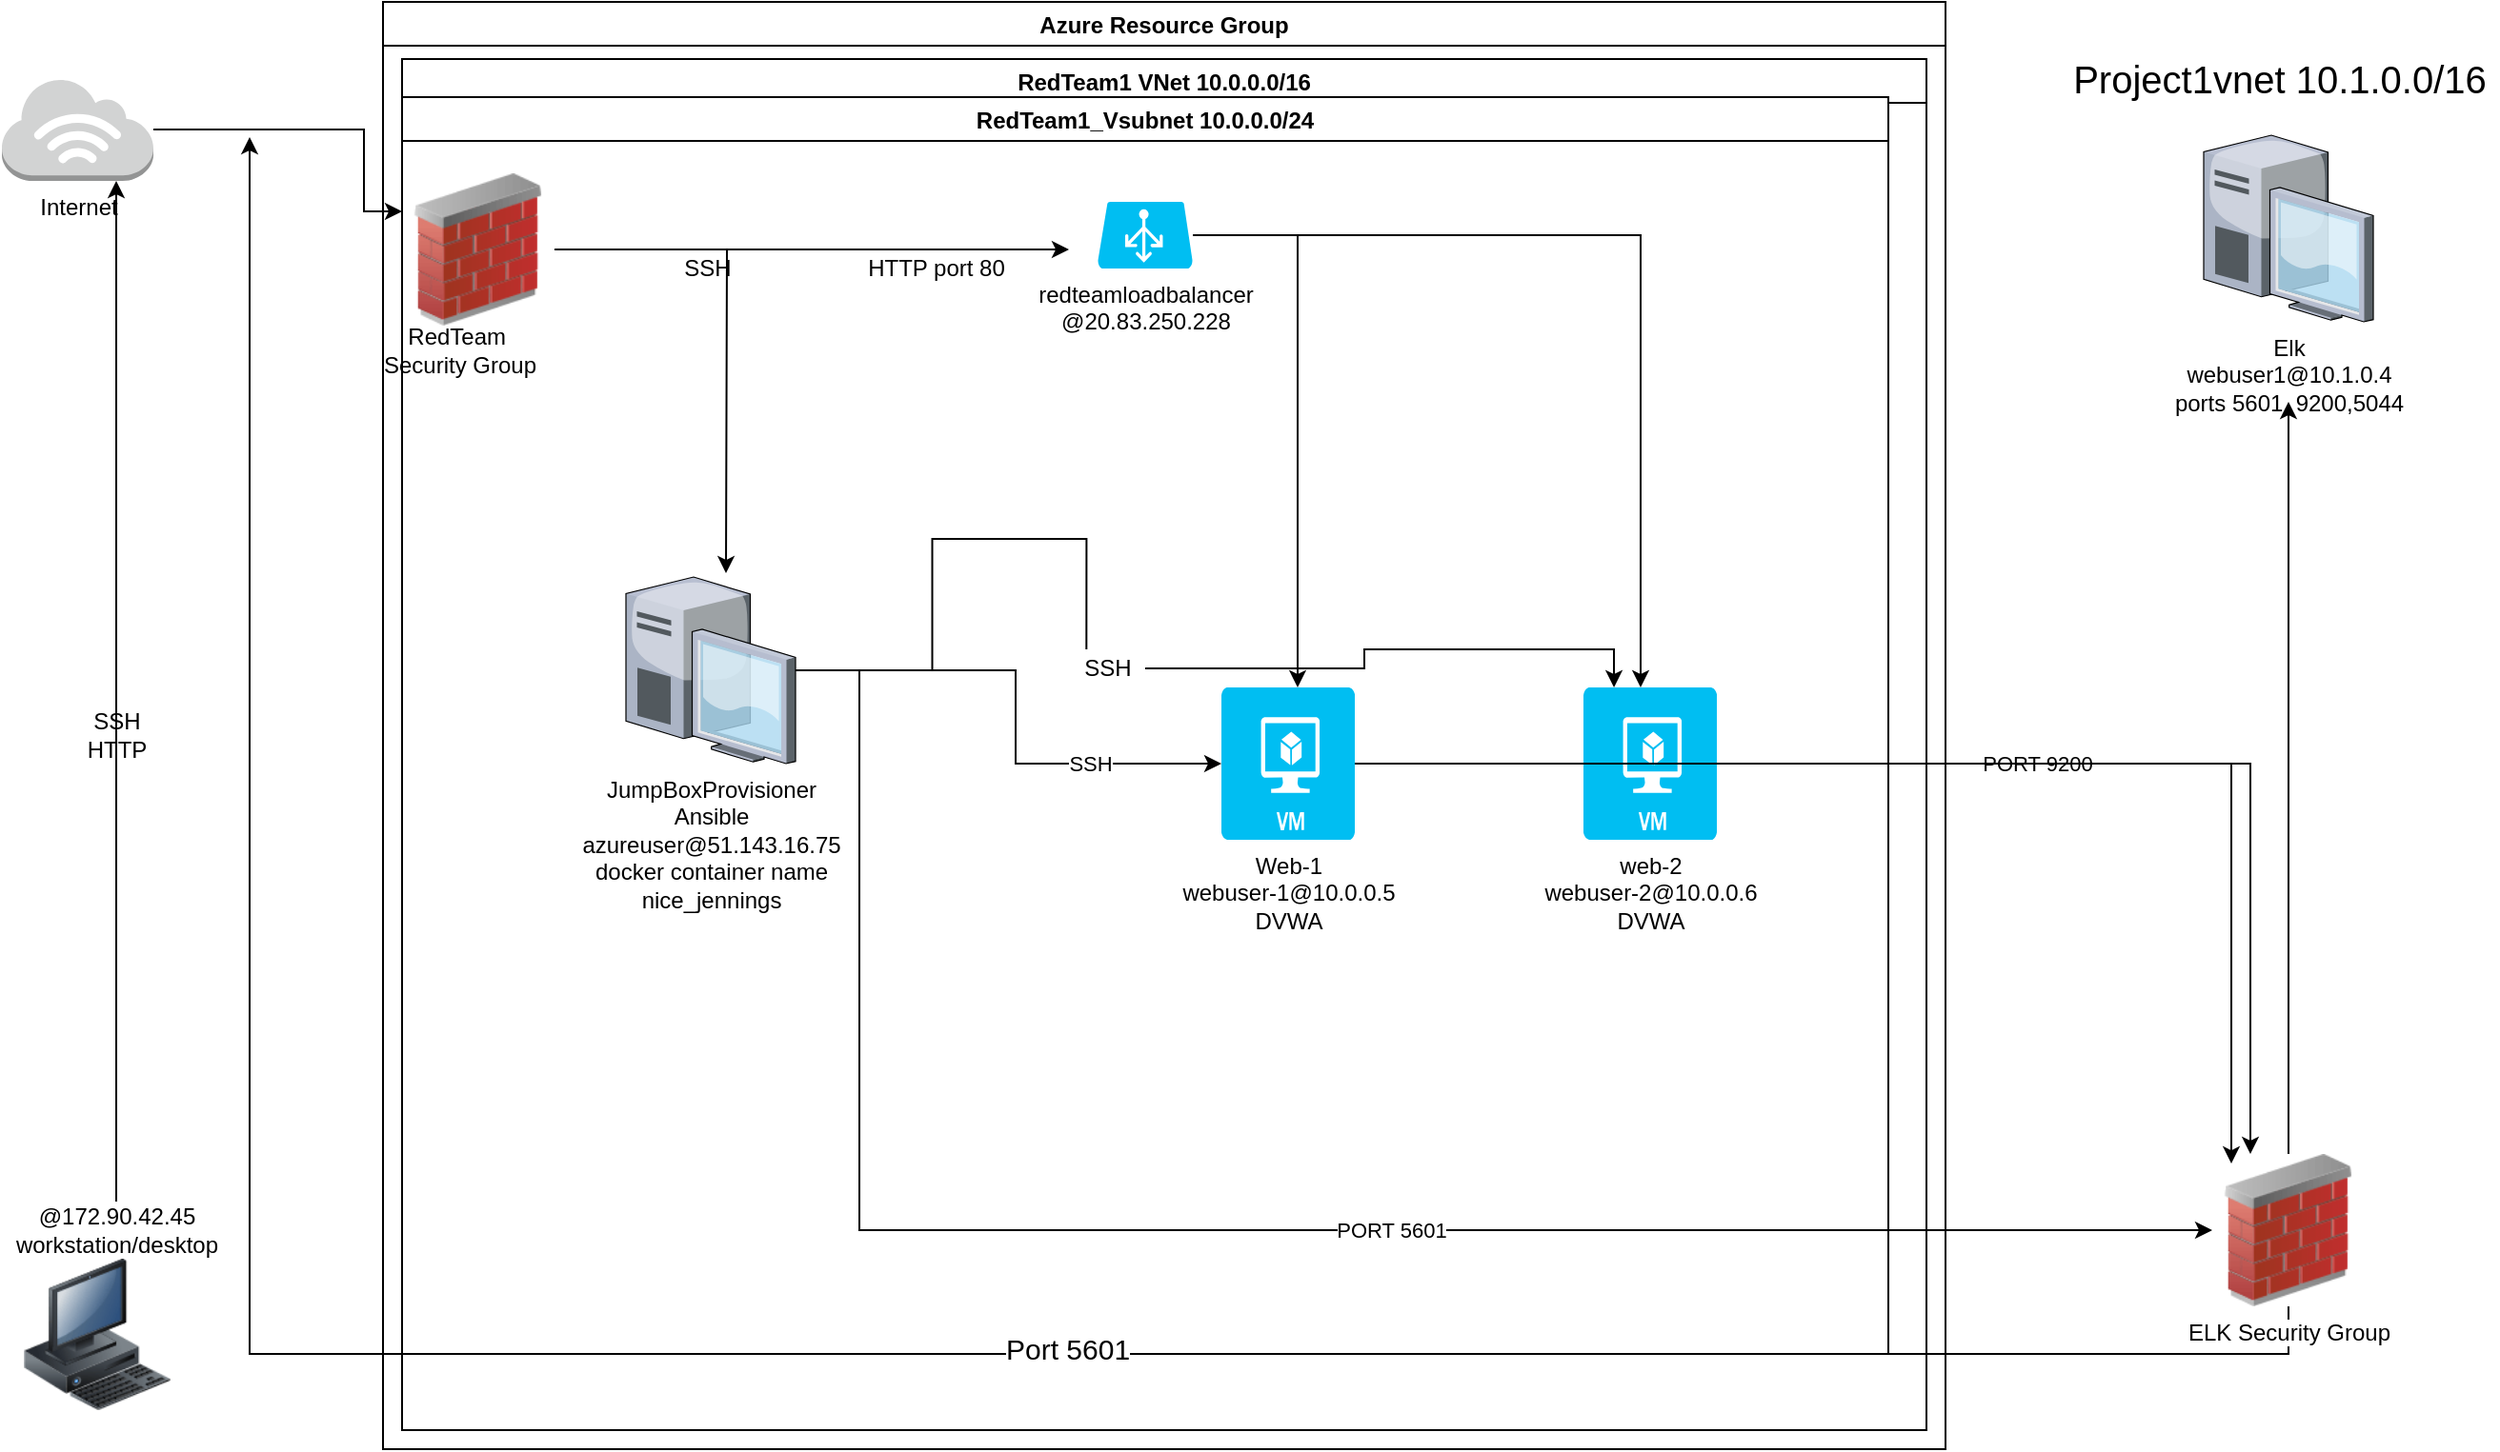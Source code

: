 <mxfile version="14.9.5" type="github">
  <diagram id="Uj_WK7yueQJwK_zuruR_" name="Page-1">
    <mxGraphModel dx="3972" dy="1805" grid="1" gridSize="10" guides="1" tooltips="1" connect="1" arrows="1" fold="1" page="1" pageScale="1" pageWidth="850" pageHeight="1100" math="0" shadow="0">
      <root>
        <mxCell id="0" />
        <mxCell id="1" parent="0" />
        <mxCell id="735CQSmU2qTzjQAKYU-q-1" value="" style="image;html=1;image=img/lib/clip_art/computers/Workstation_128x128.png" vertex="1" parent="1">
          <mxGeometry x="-1950" y="520" width="80" height="80" as="geometry" />
        </mxCell>
        <mxCell id="735CQSmU2qTzjQAKYU-q-2" style="edgeStyle=orthogonalEdgeStyle;rounded=0;orthogonalLoop=1;jettySize=auto;html=1;" edge="1" parent="1" source="735CQSmU2qTzjQAKYU-q-3" target="735CQSmU2qTzjQAKYU-q-6">
          <mxGeometry relative="1" as="geometry">
            <Array as="points">
              <mxPoint x="-1770" y="-73" />
              <mxPoint x="-1770" y="-30" />
            </Array>
          </mxGeometry>
        </mxCell>
        <mxCell id="735CQSmU2qTzjQAKYU-q-3" value="Internet" style="outlineConnect=0;dashed=0;verticalLabelPosition=bottom;verticalAlign=top;align=center;html=1;shape=mxgraph.aws3.internet_3;fillColor=#D2D3D3;gradientColor=none;" vertex="1" parent="1">
          <mxGeometry x="-1960" y="-100" width="79.5" height="54" as="geometry" />
        </mxCell>
        <mxCell id="735CQSmU2qTzjQAKYU-q-4" value="SSH&lt;br&gt;HTTP" style="text;html=1;align=center;verticalAlign=middle;resizable=0;points=[];autosize=1;strokeColor=none;" vertex="1" parent="1">
          <mxGeometry x="-1925" y="230" width="50" height="30" as="geometry" />
        </mxCell>
        <mxCell id="735CQSmU2qTzjQAKYU-q-5" value="Azure Resource Group" style="swimlane;" vertex="1" parent="1">
          <mxGeometry x="-1760" y="-140" width="820" height="760" as="geometry" />
        </mxCell>
        <mxCell id="735CQSmU2qTzjQAKYU-q-6" value="" style="image;html=1;image=img/lib/clip_art/networking/Firewall_02_128x128.png" vertex="1" parent="735CQSmU2qTzjQAKYU-q-5">
          <mxGeometry x="10" y="90" width="80" height="80" as="geometry" />
        </mxCell>
        <mxCell id="735CQSmU2qTzjQAKYU-q-7" value="RedTeam1 VNet 10.0.0.0/16" style="swimlane;startSize=23;" vertex="1" parent="735CQSmU2qTzjQAKYU-q-5">
          <mxGeometry x="10" y="30" width="800" height="720" as="geometry" />
        </mxCell>
        <mxCell id="735CQSmU2qTzjQAKYU-q-8" style="edgeStyle=orthogonalEdgeStyle;rounded=0;orthogonalLoop=1;jettySize=auto;html=1;" edge="1" parent="735CQSmU2qTzjQAKYU-q-7" source="735CQSmU2qTzjQAKYU-q-11" target="735CQSmU2qTzjQAKYU-q-16">
          <mxGeometry relative="1" as="geometry">
            <Array as="points">
              <mxPoint x="322" y="321" />
              <mxPoint x="322" y="370" />
            </Array>
          </mxGeometry>
        </mxCell>
        <mxCell id="735CQSmU2qTzjQAKYU-q-9" value="SSH" style="edgeLabel;html=1;align=center;verticalAlign=middle;resizable=0;points=[];" vertex="1" connectable="0" parent="735CQSmU2qTzjQAKYU-q-8">
          <mxGeometry x="0.486" relative="1" as="geometry">
            <mxPoint x="1" as="offset" />
          </mxGeometry>
        </mxCell>
        <mxCell id="735CQSmU2qTzjQAKYU-q-10" style="edgeStyle=orthogonalEdgeStyle;rounded=0;orthogonalLoop=1;jettySize=auto;html=1;entryX=0.229;entryY=0;entryDx=0;entryDy=0;entryPerimeter=0;startArrow=none;" edge="1" parent="735CQSmU2qTzjQAKYU-q-7" source="735CQSmU2qTzjQAKYU-q-18" target="735CQSmU2qTzjQAKYU-q-17">
          <mxGeometry relative="1" as="geometry" />
        </mxCell>
        <mxCell id="735CQSmU2qTzjQAKYU-q-11" value="JumpBoxProvisioner&lt;br&gt;Ansible&lt;br&gt;azureuser@51.143.16.75&lt;br&gt;docker container name&lt;br&gt;nice_jennings" style="verticalLabelPosition=bottom;aspect=fixed;html=1;verticalAlign=top;strokeColor=none;align=center;outlineConnect=0;shape=mxgraph.citrix.desktop;" vertex="1" parent="735CQSmU2qTzjQAKYU-q-7">
          <mxGeometry x="117.5" y="272" width="89" height="98" as="geometry" />
        </mxCell>
        <mxCell id="735CQSmU2qTzjQAKYU-q-12" value="RedTeam1_Vsubnet 10.0.0.0/24" style="swimlane;startSize=23;" vertex="1" parent="735CQSmU2qTzjQAKYU-q-7">
          <mxGeometry y="20" width="780" height="660" as="geometry" />
        </mxCell>
        <mxCell id="735CQSmU2qTzjQAKYU-q-13" value="RedTeam&amp;nbsp;&lt;br&gt;Security Group" style="text;html=1;align=center;verticalAlign=middle;resizable=0;points=[];autosize=1;strokeColor=none;" vertex="1" parent="735CQSmU2qTzjQAKYU-q-12">
          <mxGeometry x="-20" y="118" width="100" height="30" as="geometry" />
        </mxCell>
        <mxCell id="735CQSmU2qTzjQAKYU-q-14" value="SSH" style="text;html=1;align=center;verticalAlign=middle;resizable=0;points=[];autosize=1;strokeColor=none;" vertex="1" parent="735CQSmU2qTzjQAKYU-q-12">
          <mxGeometry x="140" y="80" width="40" height="20" as="geometry" />
        </mxCell>
        <mxCell id="735CQSmU2qTzjQAKYU-q-15" value="redteamloadbalancer&lt;br&gt;@20.83.250.228" style="verticalLabelPosition=bottom;html=1;verticalAlign=top;align=center;strokeColor=none;fillColor=#00BEF2;shape=mxgraph.azure.azure_load_balancer;" vertex="1" parent="735CQSmU2qTzjQAKYU-q-12">
          <mxGeometry x="365" y="55" width="50" height="35" as="geometry" />
        </mxCell>
        <mxCell id="735CQSmU2qTzjQAKYU-q-16" value="Web-1&lt;br&gt;webuser-1@10.0.0.5&lt;br&gt;DVWA" style="verticalLabelPosition=bottom;html=1;verticalAlign=top;align=center;strokeColor=none;fillColor=#00BEF2;shape=mxgraph.azure.virtual_machine;" vertex="1" parent="735CQSmU2qTzjQAKYU-q-12">
          <mxGeometry x="430" y="310" width="70" height="80" as="geometry" />
        </mxCell>
        <mxCell id="735CQSmU2qTzjQAKYU-q-17" value="web-2&lt;br&gt;webuser-2@10.0.0.6&lt;br&gt;DVWA" style="verticalLabelPosition=bottom;html=1;verticalAlign=top;align=center;strokeColor=none;fillColor=#00BEF2;shape=mxgraph.azure.virtual_machine;" vertex="1" parent="735CQSmU2qTzjQAKYU-q-12">
          <mxGeometry x="620" y="310" width="70" height="80" as="geometry" />
        </mxCell>
        <mxCell id="735CQSmU2qTzjQAKYU-q-18" value="SSH" style="text;html=1;align=center;verticalAlign=middle;resizable=0;points=[];autosize=1;strokeColor=none;" vertex="1" parent="735CQSmU2qTzjQAKYU-q-7">
          <mxGeometry x="350" y="310" width="40" height="20" as="geometry" />
        </mxCell>
        <mxCell id="735CQSmU2qTzjQAKYU-q-19" value="" style="edgeStyle=orthogonalEdgeStyle;rounded=0;orthogonalLoop=1;jettySize=auto;html=1;entryX=0.229;entryY=0;entryDx=0;entryDy=0;entryPerimeter=0;endArrow=none;" edge="1" parent="735CQSmU2qTzjQAKYU-q-7" source="735CQSmU2qTzjQAKYU-q-11" target="735CQSmU2qTzjQAKYU-q-18">
          <mxGeometry relative="1" as="geometry">
            <mxPoint x="-1535.5" y="211" as="sourcePoint" />
            <mxPoint x="-1113.97" y="220" as="targetPoint" />
          </mxGeometry>
        </mxCell>
        <mxCell id="735CQSmU2qTzjQAKYU-q-20" style="edgeStyle=orthogonalEdgeStyle;rounded=0;orthogonalLoop=1;jettySize=auto;html=1;" edge="1" parent="1" source="735CQSmU2qTzjQAKYU-q-21">
          <mxGeometry relative="1" as="geometry">
            <mxPoint x="-1900" y="-46" as="targetPoint" />
          </mxGeometry>
        </mxCell>
        <mxCell id="735CQSmU2qTzjQAKYU-q-21" value="@172.90.42.45 &lt;br&gt;workstation/desktop" style="text;html=1;align=center;verticalAlign=middle;resizable=0;points=[];autosize=1;strokeColor=none;" vertex="1" parent="1">
          <mxGeometry x="-1960" y="490" width="120" height="30" as="geometry" />
        </mxCell>
        <mxCell id="735CQSmU2qTzjQAKYU-q-22" style="edgeStyle=orthogonalEdgeStyle;rounded=0;orthogonalLoop=1;jettySize=auto;html=1;" edge="1" parent="1" source="735CQSmU2qTzjQAKYU-q-25">
          <mxGeometry relative="1" as="geometry">
            <mxPoint x="-1830" y="-69" as="targetPoint" />
            <Array as="points">
              <mxPoint x="-760" y="570" />
              <mxPoint x="-1830" y="570" />
            </Array>
          </mxGeometry>
        </mxCell>
        <mxCell id="735CQSmU2qTzjQAKYU-q-23" value="&lt;font style=&quot;font-size: 15px&quot;&gt;Port 5601&lt;/font&gt;" style="edgeLabel;html=1;align=center;verticalAlign=middle;resizable=0;points=[];" vertex="1" connectable="0" parent="735CQSmU2qTzjQAKYU-q-22">
          <mxGeometry x="-0.232" y="-3" relative="1" as="geometry">
            <mxPoint as="offset" />
          </mxGeometry>
        </mxCell>
        <mxCell id="735CQSmU2qTzjQAKYU-q-24" style="edgeStyle=orthogonalEdgeStyle;rounded=0;orthogonalLoop=1;jettySize=auto;html=1;" edge="1" parent="1" source="735CQSmU2qTzjQAKYU-q-25">
          <mxGeometry relative="1" as="geometry">
            <mxPoint x="-760" y="70" as="targetPoint" />
          </mxGeometry>
        </mxCell>
        <mxCell id="735CQSmU2qTzjQAKYU-q-25" value="ELK Security Group" style="image;html=1;image=img/lib/clip_art/networking/Firewall_02_128x128.png" vertex="1" parent="1">
          <mxGeometry x="-800" y="465" width="80" height="80" as="geometry" />
        </mxCell>
        <mxCell id="735CQSmU2qTzjQAKYU-q-26" value="Elk&lt;br&gt;webuser1@10.1.0.4&lt;br&gt;ports 5601, 9200,5044" style="verticalLabelPosition=bottom;aspect=fixed;html=1;verticalAlign=top;strokeColor=none;align=center;outlineConnect=0;shape=mxgraph.citrix.desktop;" vertex="1" parent="1">
          <mxGeometry x="-804.5" y="-70" width="89" height="98" as="geometry" />
        </mxCell>
        <mxCell id="735CQSmU2qTzjQAKYU-q-27" value="&lt;font style=&quot;font-size: 20px&quot;&gt;Project1vnet 10.1.0.0/16&lt;/font&gt;" style="text;html=1;align=center;verticalAlign=middle;resizable=0;points=[];autosize=1;strokeColor=none;" vertex="1" parent="1">
          <mxGeometry x="-880" y="-110" width="230" height="20" as="geometry" />
        </mxCell>
        <mxCell id="735CQSmU2qTzjQAKYU-q-28" style="edgeStyle=orthogonalEdgeStyle;rounded=0;orthogonalLoop=1;jettySize=auto;html=1;" edge="1" parent="1" source="735CQSmU2qTzjQAKYU-q-6">
          <mxGeometry relative="1" as="geometry">
            <mxPoint x="-1580" y="160" as="targetPoint" />
          </mxGeometry>
        </mxCell>
        <mxCell id="735CQSmU2qTzjQAKYU-q-29" style="edgeStyle=orthogonalEdgeStyle;rounded=0;orthogonalLoop=1;jettySize=auto;html=1;" edge="1" parent="1" source="735CQSmU2qTzjQAKYU-q-6">
          <mxGeometry relative="1" as="geometry">
            <mxPoint x="-1400" y="-10" as="targetPoint" />
          </mxGeometry>
        </mxCell>
        <mxCell id="735CQSmU2qTzjQAKYU-q-30" value="HTTP port 80" style="text;html=1;align=center;verticalAlign=middle;resizable=0;points=[];autosize=1;strokeColor=none;" vertex="1" parent="1">
          <mxGeometry x="-1515" y="-10" width="90" height="20" as="geometry" />
        </mxCell>
        <mxCell id="735CQSmU2qTzjQAKYU-q-31" style="edgeStyle=orthogonalEdgeStyle;rounded=0;orthogonalLoop=1;jettySize=auto;html=1;" edge="1" parent="1" source="735CQSmU2qTzjQAKYU-q-15">
          <mxGeometry relative="1" as="geometry">
            <mxPoint x="-1100" y="220" as="targetPoint" />
            <Array as="points">
              <mxPoint x="-1100" y="-17" />
              <mxPoint x="-1100" y="220" />
            </Array>
          </mxGeometry>
        </mxCell>
        <mxCell id="735CQSmU2qTzjQAKYU-q-32" style="edgeStyle=orthogonalEdgeStyle;rounded=0;orthogonalLoop=1;jettySize=auto;html=1;" edge="1" parent="1" source="735CQSmU2qTzjQAKYU-q-15">
          <mxGeometry relative="1" as="geometry">
            <mxPoint x="-1280" y="220" as="targetPoint" />
            <Array as="points">
              <mxPoint x="-1280" y="-17" />
              <mxPoint x="-1280" y="220" />
            </Array>
          </mxGeometry>
        </mxCell>
        <mxCell id="735CQSmU2qTzjQAKYU-q-33" style="edgeStyle=orthogonalEdgeStyle;rounded=0;orthogonalLoop=1;jettySize=auto;html=1;entryX=0;entryY=0.5;entryDx=0;entryDy=0;" edge="1" parent="1" source="735CQSmU2qTzjQAKYU-q-11" target="735CQSmU2qTzjQAKYU-q-25">
          <mxGeometry relative="1" as="geometry">
            <mxPoint x="-1510" y="510" as="targetPoint" />
            <Array as="points">
              <mxPoint x="-1510" y="211" />
              <mxPoint x="-1510" y="505" />
            </Array>
          </mxGeometry>
        </mxCell>
        <mxCell id="735CQSmU2qTzjQAKYU-q-34" value="PORT 5601" style="edgeLabel;html=1;align=center;verticalAlign=middle;resizable=0;points=[];" vertex="1" connectable="0" parent="735CQSmU2qTzjQAKYU-q-33">
          <mxGeometry x="0.167" relative="1" as="geometry">
            <mxPoint x="1" as="offset" />
          </mxGeometry>
        </mxCell>
        <mxCell id="735CQSmU2qTzjQAKYU-q-35" style="edgeStyle=orthogonalEdgeStyle;rounded=0;orthogonalLoop=1;jettySize=auto;html=1;entryX=0.125;entryY=0.063;entryDx=0;entryDy=0;entryPerimeter=0;" edge="1" parent="1" source="735CQSmU2qTzjQAKYU-q-17" target="735CQSmU2qTzjQAKYU-q-25">
          <mxGeometry relative="1" as="geometry" />
        </mxCell>
        <mxCell id="735CQSmU2qTzjQAKYU-q-36" value="PORT 9200" style="edgeLabel;html=1;align=center;verticalAlign=middle;resizable=0;points=[];" vertex="1" connectable="0" parent="735CQSmU2qTzjQAKYU-q-35">
          <mxGeometry x="-0.3" relative="1" as="geometry">
            <mxPoint as="offset" />
          </mxGeometry>
        </mxCell>
        <mxCell id="735CQSmU2qTzjQAKYU-q-37" style="edgeStyle=orthogonalEdgeStyle;rounded=0;orthogonalLoop=1;jettySize=auto;html=1;entryX=0.25;entryY=0;entryDx=0;entryDy=0;" edge="1" parent="1" source="735CQSmU2qTzjQAKYU-q-16" target="735CQSmU2qTzjQAKYU-q-25">
          <mxGeometry relative="1" as="geometry" />
        </mxCell>
      </root>
    </mxGraphModel>
  </diagram>
</mxfile>

